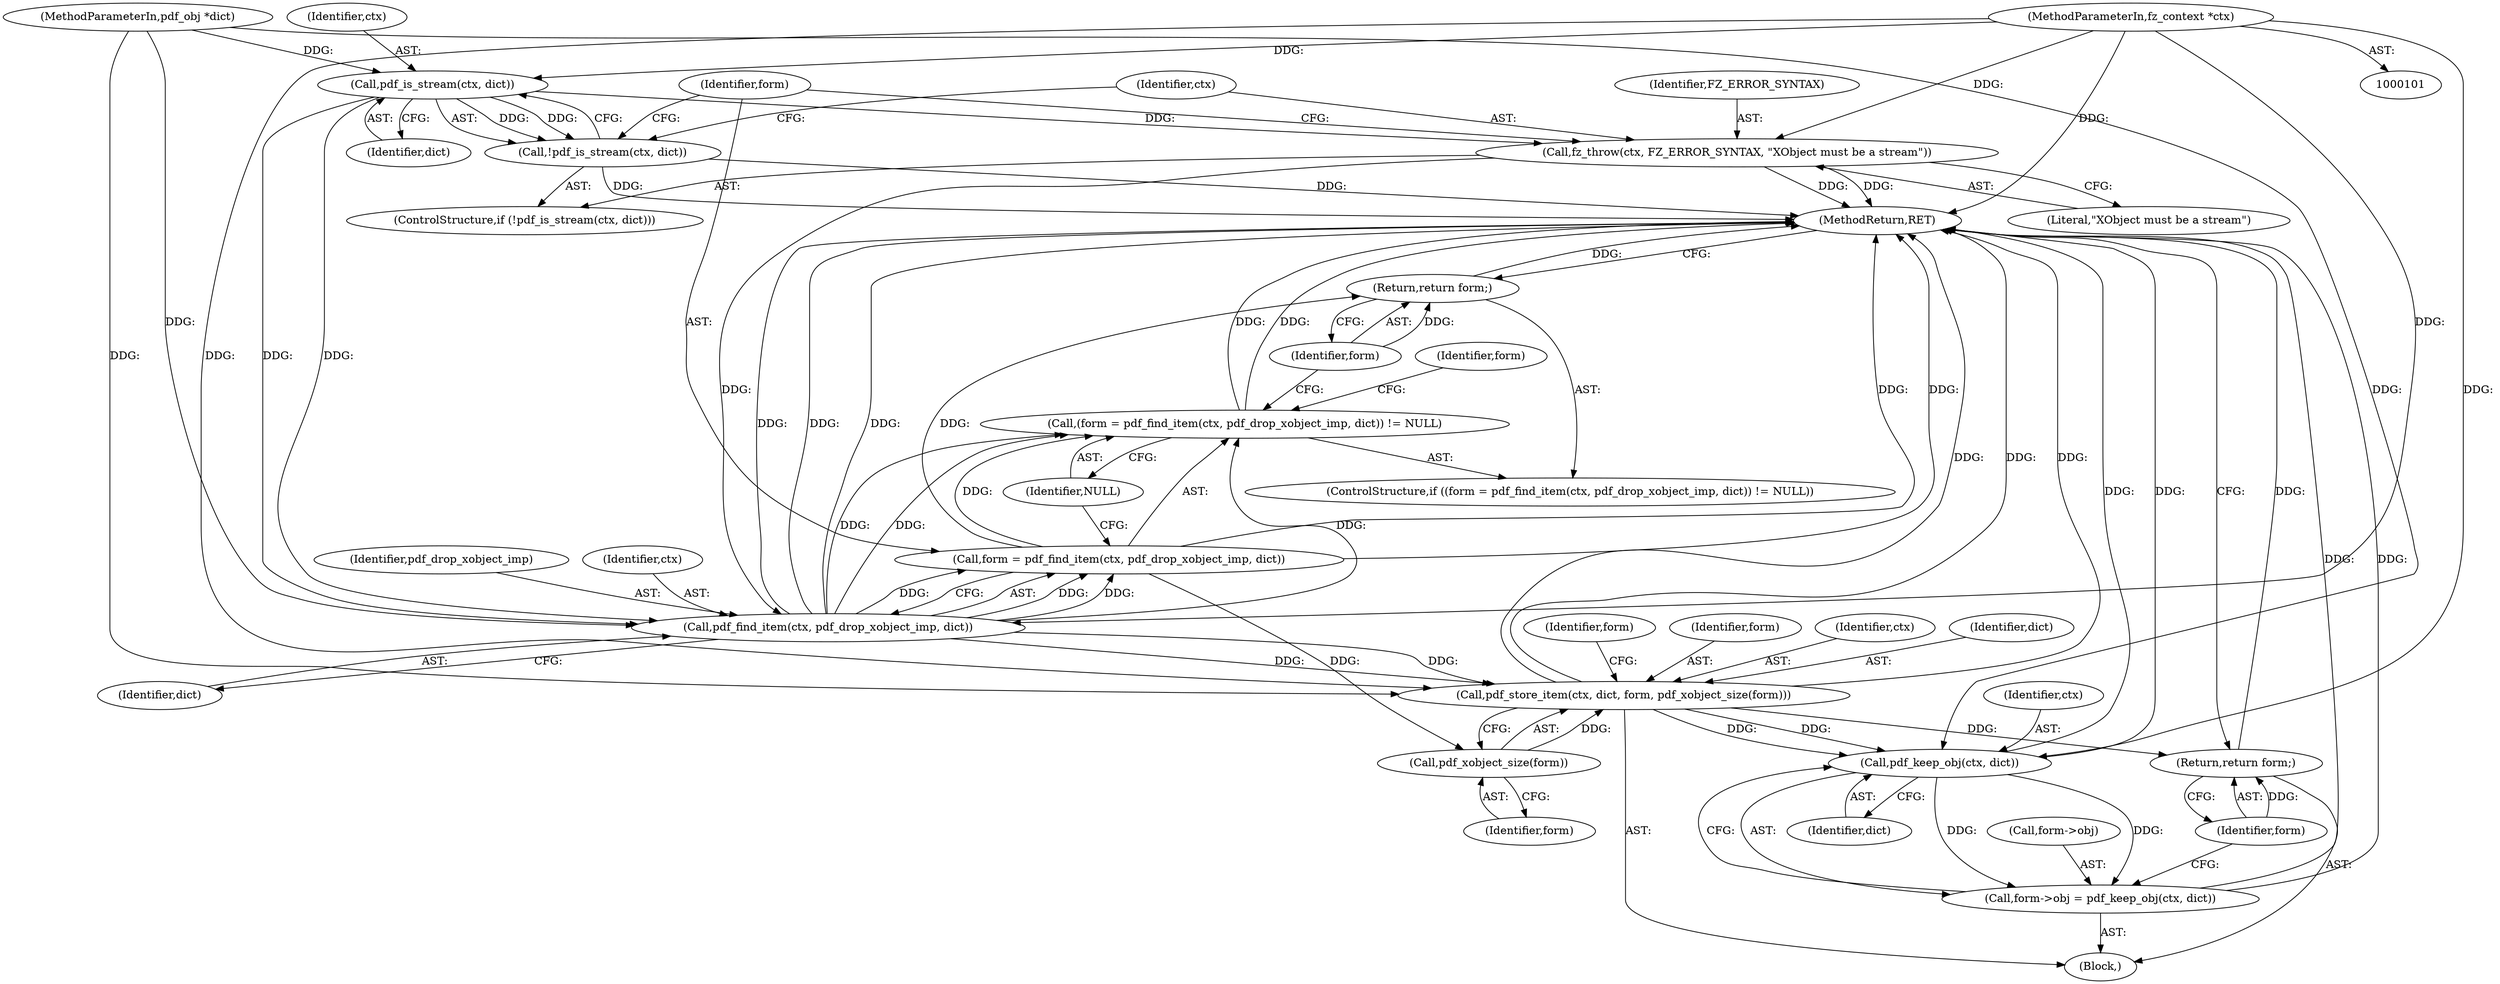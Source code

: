 digraph "0_ghostscript_8a3257b01faa899dd9b5e35c6bb3403cd709c371_0@pointer" {
"1000102" [label="(MethodParameterIn,fz_context *ctx)"];
"1000109" [label="(Call,pdf_is_stream(ctx, dict))"];
"1000108" [label="(Call,!pdf_is_stream(ctx, dict))"];
"1000112" [label="(Call,fz_throw(ctx, FZ_ERROR_SYNTAX, \"XObject must be a stream\"))"];
"1000120" [label="(Call,pdf_find_item(ctx, pdf_drop_xobject_imp, dict))"];
"1000117" [label="(Call,(form = pdf_find_item(ctx, pdf_drop_xobject_imp, dict)) != NULL)"];
"1000118" [label="(Call,form = pdf_find_item(ctx, pdf_drop_xobject_imp, dict))"];
"1000125" [label="(Return,return form;)"];
"1000136" [label="(Call,pdf_xobject_size(form))"];
"1000132" [label="(Call,pdf_store_item(ctx, dict, form, pdf_xobject_size(form)))"];
"1000142" [label="(Call,pdf_keep_obj(ctx, dict))"];
"1000138" [label="(Call,form->obj = pdf_keep_obj(ctx, dict))"];
"1000145" [label="(Return,return form;)"];
"1000142" [label="(Call,pdf_keep_obj(ctx, dict))"];
"1000119" [label="(Identifier,form)"];
"1000117" [label="(Call,(form = pdf_find_item(ctx, pdf_drop_xobject_imp, dict)) != NULL)"];
"1000105" [label="(Block,)"];
"1000140" [label="(Identifier,form)"];
"1000138" [label="(Call,form->obj = pdf_keep_obj(ctx, dict))"];
"1000110" [label="(Identifier,ctx)"];
"1000108" [label="(Call,!pdf_is_stream(ctx, dict))"];
"1000115" [label="(Literal,\"XObject must be a stream\")"];
"1000123" [label="(Identifier,dict)"];
"1000118" [label="(Call,form = pdf_find_item(ctx, pdf_drop_xobject_imp, dict))"];
"1000136" [label="(Call,pdf_xobject_size(form))"];
"1000129" [label="(Identifier,form)"];
"1000135" [label="(Identifier,form)"];
"1000113" [label="(Identifier,ctx)"];
"1000147" [label="(MethodReturn,RET)"];
"1000111" [label="(Identifier,dict)"];
"1000112" [label="(Call,fz_throw(ctx, FZ_ERROR_SYNTAX, \"XObject must be a stream\"))"];
"1000133" [label="(Identifier,ctx)"];
"1000107" [label="(ControlStructure,if (!pdf_is_stream(ctx, dict)))"];
"1000134" [label="(Identifier,dict)"];
"1000145" [label="(Return,return form;)"];
"1000104" [label="(MethodParameterIn,pdf_obj *dict)"];
"1000122" [label="(Identifier,pdf_drop_xobject_imp)"];
"1000126" [label="(Identifier,form)"];
"1000102" [label="(MethodParameterIn,fz_context *ctx)"];
"1000132" [label="(Call,pdf_store_item(ctx, dict, form, pdf_xobject_size(form)))"];
"1000125" [label="(Return,return form;)"];
"1000116" [label="(ControlStructure,if ((form = pdf_find_item(ctx, pdf_drop_xobject_imp, dict)) != NULL))"];
"1000139" [label="(Call,form->obj)"];
"1000120" [label="(Call,pdf_find_item(ctx, pdf_drop_xobject_imp, dict))"];
"1000137" [label="(Identifier,form)"];
"1000114" [label="(Identifier,FZ_ERROR_SYNTAX)"];
"1000146" [label="(Identifier,form)"];
"1000143" [label="(Identifier,ctx)"];
"1000121" [label="(Identifier,ctx)"];
"1000109" [label="(Call,pdf_is_stream(ctx, dict))"];
"1000124" [label="(Identifier,NULL)"];
"1000144" [label="(Identifier,dict)"];
"1000102" -> "1000101"  [label="AST: "];
"1000102" -> "1000147"  [label="DDG: "];
"1000102" -> "1000109"  [label="DDG: "];
"1000102" -> "1000112"  [label="DDG: "];
"1000102" -> "1000120"  [label="DDG: "];
"1000102" -> "1000132"  [label="DDG: "];
"1000102" -> "1000142"  [label="DDG: "];
"1000109" -> "1000108"  [label="AST: "];
"1000109" -> "1000111"  [label="CFG: "];
"1000110" -> "1000109"  [label="AST: "];
"1000111" -> "1000109"  [label="AST: "];
"1000108" -> "1000109"  [label="CFG: "];
"1000109" -> "1000108"  [label="DDG: "];
"1000109" -> "1000108"  [label="DDG: "];
"1000104" -> "1000109"  [label="DDG: "];
"1000109" -> "1000112"  [label="DDG: "];
"1000109" -> "1000120"  [label="DDG: "];
"1000109" -> "1000120"  [label="DDG: "];
"1000108" -> "1000107"  [label="AST: "];
"1000113" -> "1000108"  [label="CFG: "];
"1000119" -> "1000108"  [label="CFG: "];
"1000108" -> "1000147"  [label="DDG: "];
"1000108" -> "1000147"  [label="DDG: "];
"1000112" -> "1000107"  [label="AST: "];
"1000112" -> "1000115"  [label="CFG: "];
"1000113" -> "1000112"  [label="AST: "];
"1000114" -> "1000112"  [label="AST: "];
"1000115" -> "1000112"  [label="AST: "];
"1000119" -> "1000112"  [label="CFG: "];
"1000112" -> "1000147"  [label="DDG: "];
"1000112" -> "1000147"  [label="DDG: "];
"1000112" -> "1000120"  [label="DDG: "];
"1000120" -> "1000118"  [label="AST: "];
"1000120" -> "1000123"  [label="CFG: "];
"1000121" -> "1000120"  [label="AST: "];
"1000122" -> "1000120"  [label="AST: "];
"1000123" -> "1000120"  [label="AST: "];
"1000118" -> "1000120"  [label="CFG: "];
"1000120" -> "1000147"  [label="DDG: "];
"1000120" -> "1000147"  [label="DDG: "];
"1000120" -> "1000147"  [label="DDG: "];
"1000120" -> "1000117"  [label="DDG: "];
"1000120" -> "1000117"  [label="DDG: "];
"1000120" -> "1000117"  [label="DDG: "];
"1000120" -> "1000118"  [label="DDG: "];
"1000120" -> "1000118"  [label="DDG: "];
"1000120" -> "1000118"  [label="DDG: "];
"1000104" -> "1000120"  [label="DDG: "];
"1000120" -> "1000132"  [label="DDG: "];
"1000120" -> "1000132"  [label="DDG: "];
"1000117" -> "1000116"  [label="AST: "];
"1000117" -> "1000124"  [label="CFG: "];
"1000118" -> "1000117"  [label="AST: "];
"1000124" -> "1000117"  [label="AST: "];
"1000126" -> "1000117"  [label="CFG: "];
"1000129" -> "1000117"  [label="CFG: "];
"1000117" -> "1000147"  [label="DDG: "];
"1000117" -> "1000147"  [label="DDG: "];
"1000118" -> "1000117"  [label="DDG: "];
"1000119" -> "1000118"  [label="AST: "];
"1000124" -> "1000118"  [label="CFG: "];
"1000118" -> "1000147"  [label="DDG: "];
"1000118" -> "1000147"  [label="DDG: "];
"1000118" -> "1000125"  [label="DDG: "];
"1000118" -> "1000136"  [label="DDG: "];
"1000125" -> "1000116"  [label="AST: "];
"1000125" -> "1000126"  [label="CFG: "];
"1000126" -> "1000125"  [label="AST: "];
"1000147" -> "1000125"  [label="CFG: "];
"1000125" -> "1000147"  [label="DDG: "];
"1000126" -> "1000125"  [label="DDG: "];
"1000136" -> "1000132"  [label="AST: "];
"1000136" -> "1000137"  [label="CFG: "];
"1000137" -> "1000136"  [label="AST: "];
"1000132" -> "1000136"  [label="CFG: "];
"1000136" -> "1000132"  [label="DDG: "];
"1000132" -> "1000105"  [label="AST: "];
"1000133" -> "1000132"  [label="AST: "];
"1000134" -> "1000132"  [label="AST: "];
"1000135" -> "1000132"  [label="AST: "];
"1000140" -> "1000132"  [label="CFG: "];
"1000132" -> "1000147"  [label="DDG: "];
"1000132" -> "1000147"  [label="DDG: "];
"1000132" -> "1000147"  [label="DDG: "];
"1000104" -> "1000132"  [label="DDG: "];
"1000132" -> "1000142"  [label="DDG: "];
"1000132" -> "1000142"  [label="DDG: "];
"1000132" -> "1000145"  [label="DDG: "];
"1000142" -> "1000138"  [label="AST: "];
"1000142" -> "1000144"  [label="CFG: "];
"1000143" -> "1000142"  [label="AST: "];
"1000144" -> "1000142"  [label="AST: "];
"1000138" -> "1000142"  [label="CFG: "];
"1000142" -> "1000147"  [label="DDG: "];
"1000142" -> "1000147"  [label="DDG: "];
"1000142" -> "1000138"  [label="DDG: "];
"1000142" -> "1000138"  [label="DDG: "];
"1000104" -> "1000142"  [label="DDG: "];
"1000138" -> "1000105"  [label="AST: "];
"1000139" -> "1000138"  [label="AST: "];
"1000146" -> "1000138"  [label="CFG: "];
"1000138" -> "1000147"  [label="DDG: "];
"1000138" -> "1000147"  [label="DDG: "];
"1000145" -> "1000105"  [label="AST: "];
"1000145" -> "1000146"  [label="CFG: "];
"1000146" -> "1000145"  [label="AST: "];
"1000147" -> "1000145"  [label="CFG: "];
"1000145" -> "1000147"  [label="DDG: "];
"1000146" -> "1000145"  [label="DDG: "];
}
